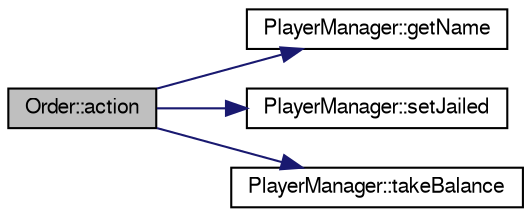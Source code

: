 digraph G
{
  edge [fontname="FreeSans",fontsize="10",labelfontname="FreeSans",labelfontsize="10"];
  node [fontname="FreeSans",fontsize="10",shape=record];
  rankdir="LR";
  Node1 [label="Order::action",height=0.2,width=0.4,color="black", fillcolor="grey75", style="filled" fontcolor="black"];
  Node1 -> Node2 [color="midnightblue",fontsize="10",style="solid",fontname="FreeSans"];
  Node2 [label="PlayerManager::getName",height=0.2,width=0.4,color="black", fillcolor="white", style="filled",URL="$class_player_manager.html#a2604043abc318ee6c9a26529ed31fcce",tooltip="method that returns the name of the current Player"];
  Node1 -> Node3 [color="midnightblue",fontsize="10",style="solid",fontname="FreeSans"];
  Node3 [label="PlayerManager::setJailed",height=0.2,width=0.4,color="black", fillcolor="white", style="filled",URL="$class_player_manager.html#a3909ff71baa75008995a90f5ce7f22c6",tooltip="method that sends the current player to jail"];
  Node1 -> Node4 [color="midnightblue",fontsize="10",style="solid",fontname="FreeSans"];
  Node4 [label="PlayerManager::takeBalance",height=0.2,width=0.4,color="black", fillcolor="white", style="filled",URL="$class_player_manager.html#acd9bbb63c6003cbfd4ef914752f3e17f",tooltip="takes an amount of money from the balance of the Player"];
}
